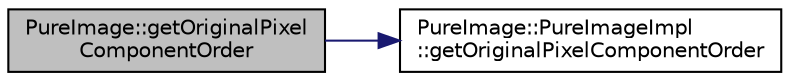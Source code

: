 digraph "PureImage::getOriginalPixelComponentOrder"
{
 // LATEX_PDF_SIZE
  edge [fontname="Helvetica",fontsize="10",labelfontname="Helvetica",labelfontsize="10"];
  node [fontname="Helvetica",fontsize="10",shape=record];
  rankdir="LR";
  Node1 [label="PureImage::getOriginalPixel\lComponentOrder",height=0.2,width=0.4,color="black", fillcolor="grey75", style="filled", fontcolor="black",tooltip="Gets the original color component order."];
  Node1 -> Node2 [color="midnightblue",fontsize="10",style="solid",fontname="Helvetica"];
  Node2 [label="PureImage::PureImageImpl\l::getOriginalPixelComponentOrder",height=0.2,width=0.4,color="black", fillcolor="white", style="filled",URL="$class_pure_image_1_1_pure_image_impl.html#a7dde5d84861787f05abeccb0756f50be",tooltip=" "];
}
